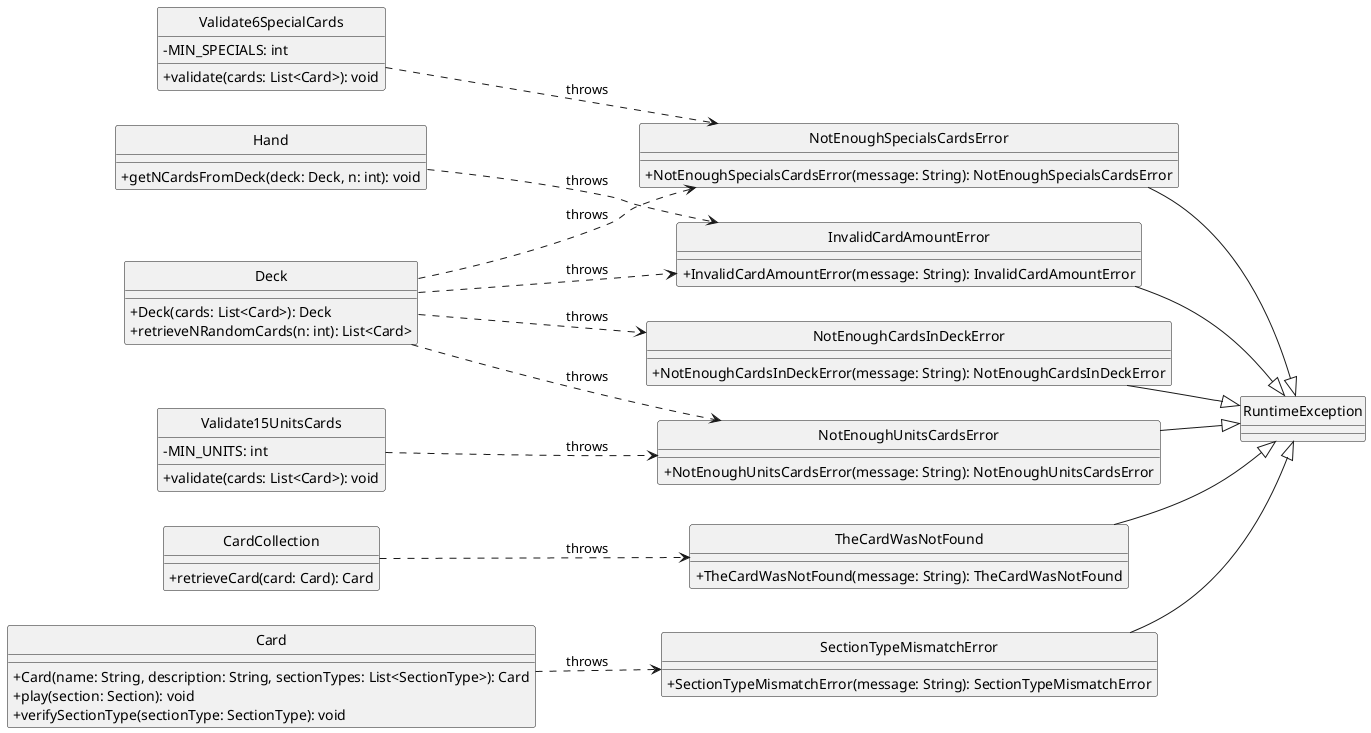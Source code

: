 @startuml

skinparam monochrome true
hide circle
skinparam classAttributeIconSize 0

' Layout direction
left to right direction

' =====================
' ERROR CLASSES
' =====================
class NotEnoughSpecialsCardsError {
  +NotEnoughSpecialsCardsError(message: String): NotEnoughSpecialsCardsError
}

class NotEnoughUnitsCardsError {
  +NotEnoughUnitsCardsError(message: String): NotEnoughUnitsCardsError
}

class NotEnoughCardsInDeckError {
  +NotEnoughCardsInDeckError(message: String): NotEnoughCardsInDeckError
}

class InvalidCardAmountError {
  +InvalidCardAmountError(message: String): InvalidCardAmountError
}

class TheCardWasNotFound {
  +TheCardWasNotFound(message: String): TheCardWasNotFound
}

class SectionTypeMismatchError {
  +SectionTypeMismatchError(message: String): SectionTypeMismatchError
}

' =====================
' CLASSES THAT USE ERRORS
' =====================
class Deck {
  +Deck(cards: List<Card>): Deck
  +retrieveNRandomCards(n: int): List<Card>
}

class Hand {
  +getNCardsFromDeck(deck: Deck, n: int): void
}

class CardCollection {
  +retrieveCard(card: Card): Card
}

class Validate6SpecialCards {
  -MIN_SPECIALS: int
  +validate(cards: List<Card>): void
}

class Validate15UnitsCards {
  -MIN_UNITS: int
  +validate(cards: List<Card>): void
}

class Card {
  +Card(name: String, description: String, sectionTypes: List<SectionType>): Card
  +play(section: Section): void
  +verifySectionType(sectionType: SectionType): void
}

' =====================
' RELATIONSHIPS
' =====================
' Error usage relationships
Validate6SpecialCards ..> NotEnoughSpecialsCardsError : throws
Validate15UnitsCards ..> NotEnoughUnitsCardsError : throws

Deck ..> InvalidCardAmountError : throws
Deck ..> NotEnoughCardsInDeckError : throws
Deck ..> NotEnoughSpecialsCardsError : throws
Deck ..> NotEnoughUnitsCardsError : throws

Hand ..> InvalidCardAmountError : throws

CardCollection ..> TheCardWasNotFound : throws

Card ..> SectionTypeMismatchError : throws

' Error inheritance
InvalidCardAmountError --|> RuntimeException
NotEnoughSpecialsCardsError --|> RuntimeException
NotEnoughCardsInDeckError --|> RuntimeException
NotEnoughUnitsCardsError --|> RuntimeException
TheCardWasNotFound --|> RuntimeException
SectionTypeMismatchError --|> RuntimeException

@enduml 